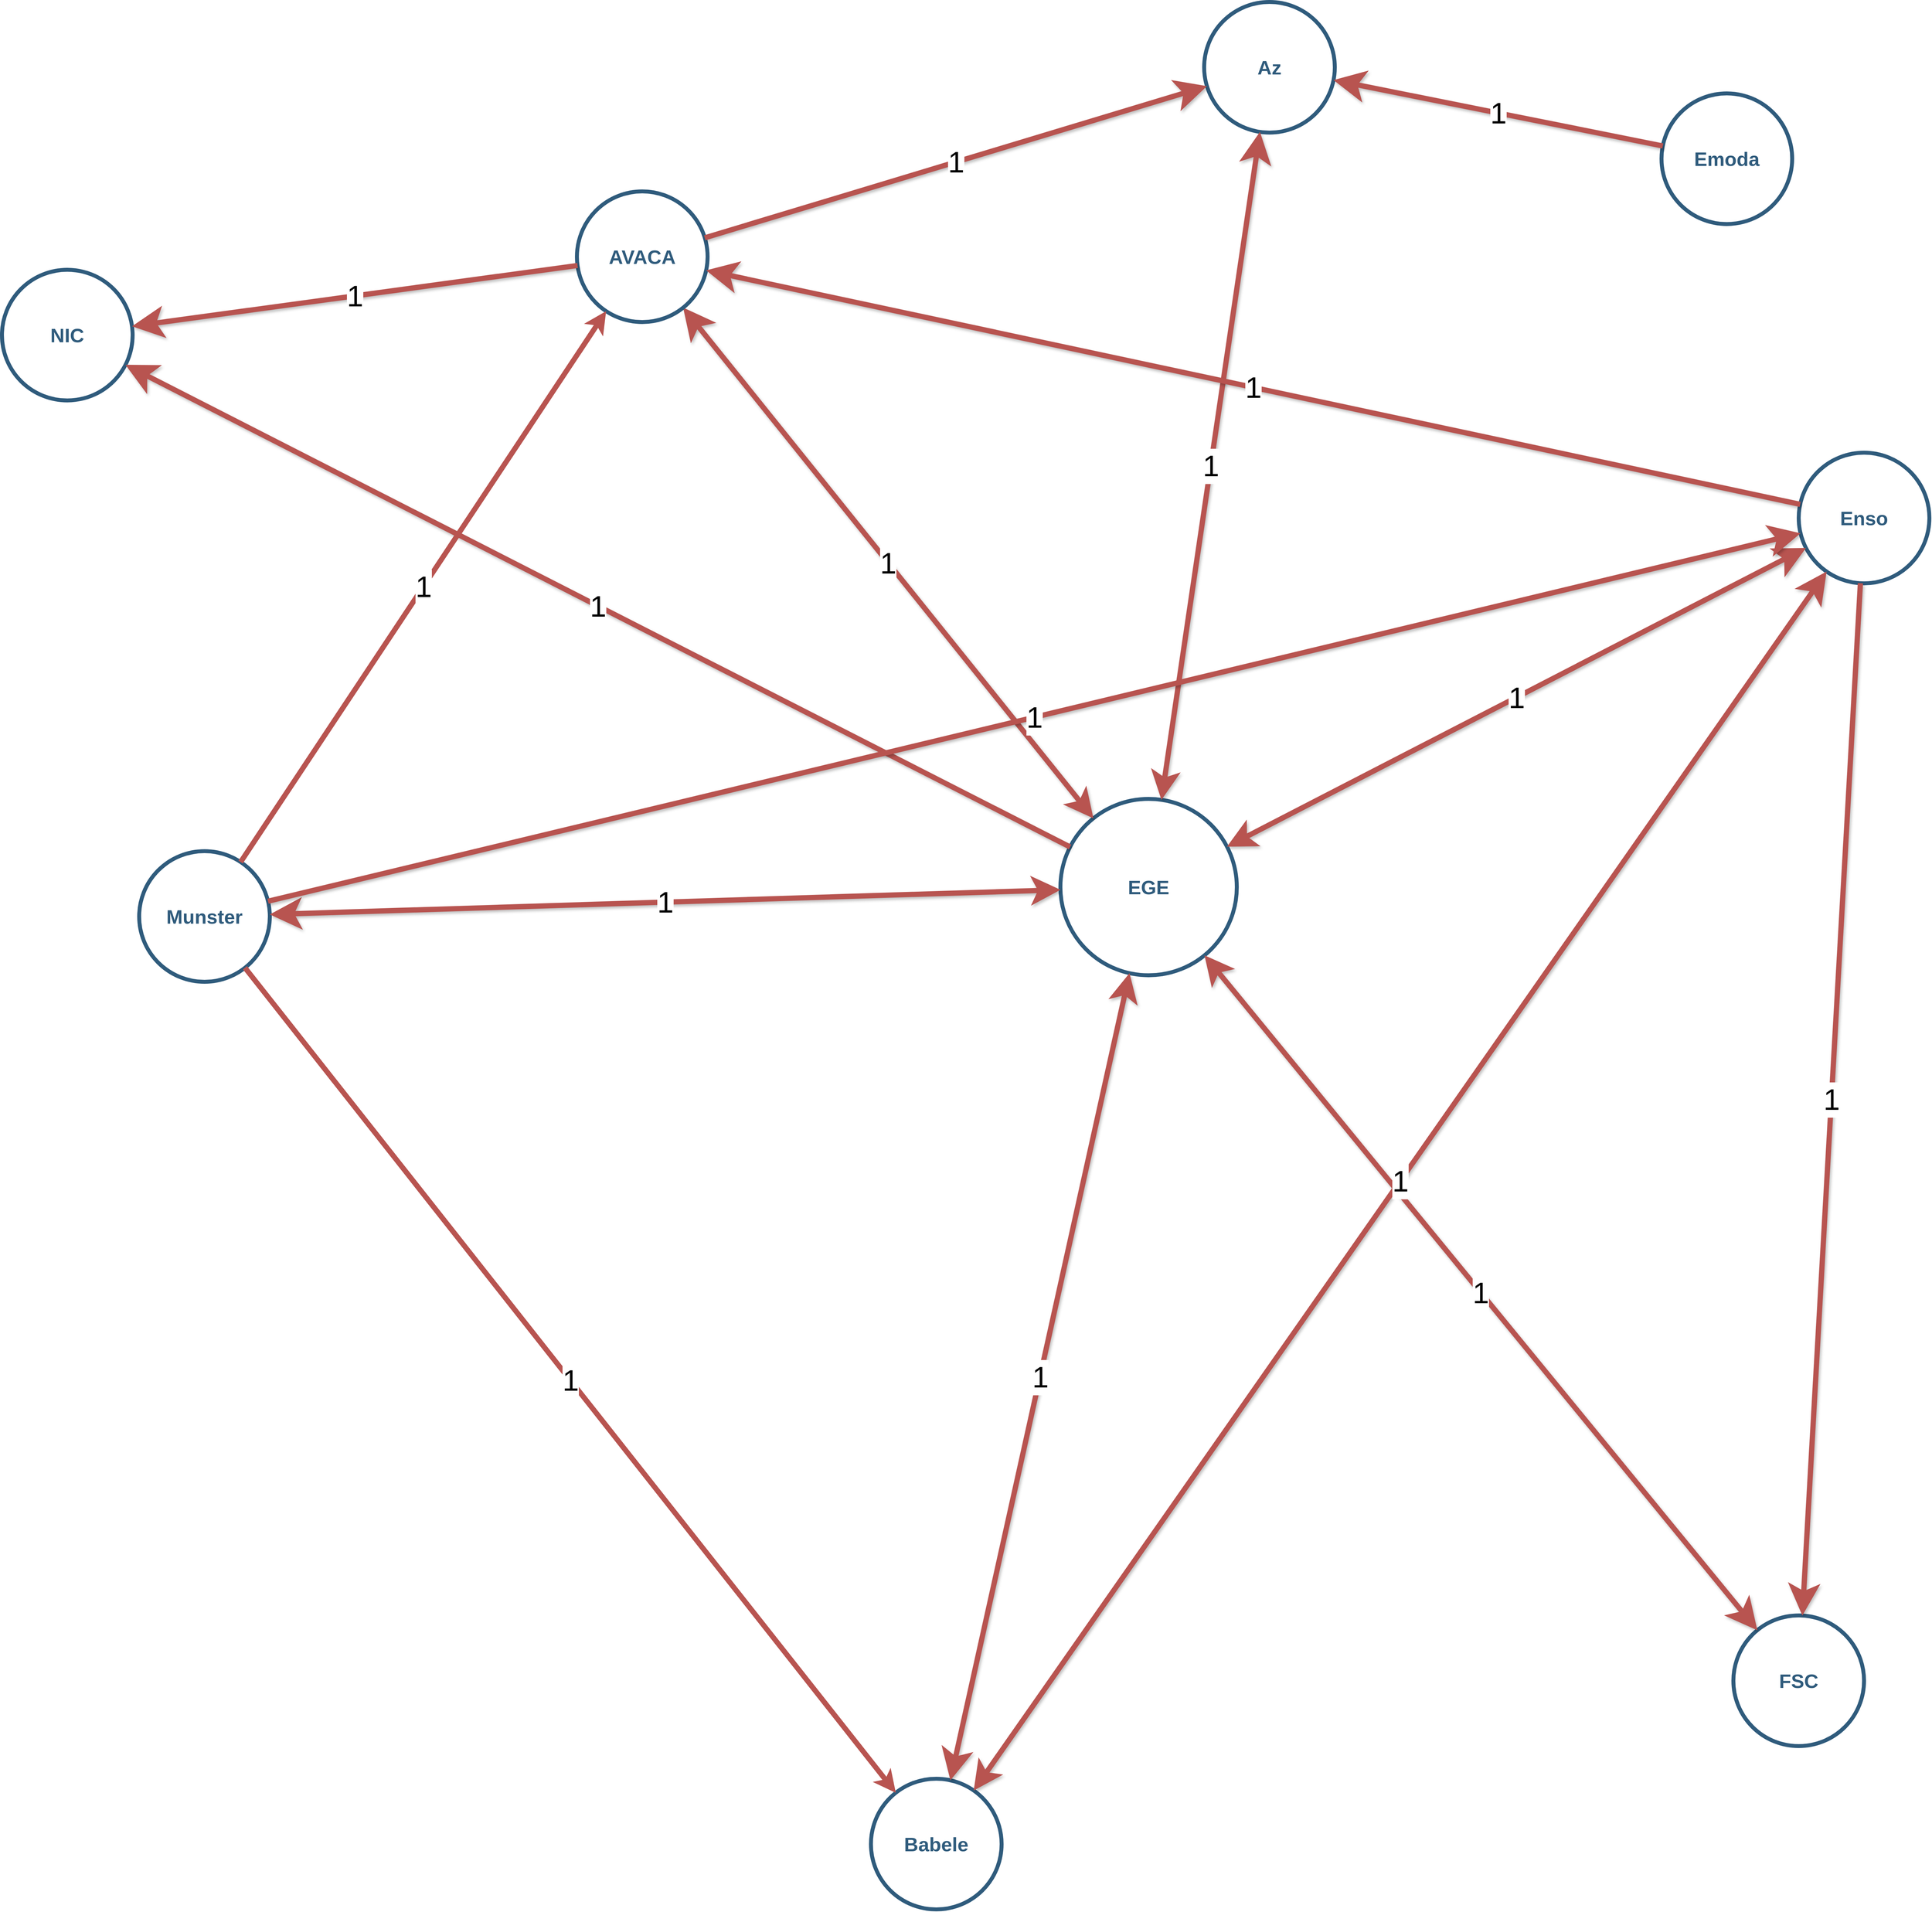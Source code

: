 <mxfile version="16.6.4" type="github">
  <diagram id="W2s8MJLVWpJcEm56MW2T" name="Page-1">
    <mxGraphModel dx="8026" dy="3843" grid="1" gridSize="10" guides="1" tooltips="1" connect="1" arrows="1" fold="1" page="1" pageScale="1" pageWidth="1169" pageHeight="827" math="0" shadow="0">
      <root>
        <mxCell id="0" />
        <mxCell id="1" parent="0" />
        <mxCell id="6P3J1ddqpNdzm3xkEEqz-1" value="EGE" style="ellipse;whiteSpace=wrap;html=1;shadow=0;fontFamily=Helvetica;fontSize=30;fontColor=#2F5B7C;align=center;strokeColor=#2F5B7C;strokeWidth=6;fillColor=#FFFFFF;fontStyle=1;gradientColor=none;rotation=0;" vertex="1" parent="1">
          <mxGeometry x="330" y="450" width="270" height="270" as="geometry" />
        </mxCell>
        <mxCell id="6P3J1ddqpNdzm3xkEEqz-2" value="&lt;font style=&quot;font-size: 45px;&quot;&gt;1&lt;/font&gt;" style="endArrow=classic;html=1;rounded=0;endSize=24;startSize=20;jumpSize=10;strokeWidth=8;fillColor=#f8cecc;strokeColor=#b85450;startArrow=classic;startFill=1;endFill=1;fontSize=45;jumpStyle=none;shadow=1;" edge="1" parent="1" source="6P3J1ddqpNdzm3xkEEqz-1" target="6P3J1ddqpNdzm3xkEEqz-3">
          <mxGeometry width="50" height="50" relative="1" as="geometry">
            <mxPoint x="810" y="420" as="sourcePoint" />
            <mxPoint x="1000" y="220" as="targetPoint" />
          </mxGeometry>
        </mxCell>
        <mxCell id="6P3J1ddqpNdzm3xkEEqz-3" value="AVACA" style="ellipse;whiteSpace=wrap;html=1;shadow=0;fontFamily=Helvetica;fontSize=30;fontColor=#2F5B7C;align=center;strokeColor=#2F5B7C;strokeWidth=6;fillColor=#FFFFFF;fontStyle=1;gradientColor=none;" vertex="1" parent="1">
          <mxGeometry x="-410" y="-480" width="200" height="200" as="geometry" />
        </mxCell>
        <mxCell id="6P3J1ddqpNdzm3xkEEqz-4" value="Az" style="ellipse;whiteSpace=wrap;html=1;shadow=0;fontFamily=Helvetica;fontSize=30;fontColor=#2F5B7C;align=center;strokeColor=#2F5B7C;strokeWidth=6;fillColor=#FFFFFF;fontStyle=1;gradientColor=none;" vertex="1" parent="1">
          <mxGeometry x="550" y="-770" width="200" height="200" as="geometry" />
        </mxCell>
        <mxCell id="6P3J1ddqpNdzm3xkEEqz-5" value="Babele" style="ellipse;whiteSpace=wrap;html=1;shadow=0;fontFamily=Helvetica;fontSize=30;fontColor=#2F5B7C;align=center;strokeColor=#2F5B7C;strokeWidth=6;fillColor=#FFFFFF;fontStyle=1;gradientColor=none;" vertex="1" parent="1">
          <mxGeometry x="40" y="1950" width="200" height="200" as="geometry" />
        </mxCell>
        <mxCell id="6P3J1ddqpNdzm3xkEEqz-6" value="Enso" style="ellipse;whiteSpace=wrap;html=1;shadow=0;fontFamily=Helvetica;fontSize=30;fontColor=#2F5B7C;align=center;strokeColor=#2F5B7C;strokeWidth=6;fillColor=#FFFFFF;fontStyle=1;gradientColor=none;" vertex="1" parent="1">
          <mxGeometry x="1460" y="-80" width="200" height="200" as="geometry" />
        </mxCell>
        <mxCell id="6P3J1ddqpNdzm3xkEEqz-7" value="FSC" style="ellipse;whiteSpace=wrap;html=1;shadow=0;fontFamily=Helvetica;fontSize=30;fontColor=#2F5B7C;align=center;strokeColor=#2F5B7C;strokeWidth=6;fillColor=#FFFFFF;fontStyle=1;gradientColor=none;" vertex="1" parent="1">
          <mxGeometry x="1360" y="1700" width="200" height="200" as="geometry" />
        </mxCell>
        <mxCell id="6P3J1ddqpNdzm3xkEEqz-8" value="Munster" style="ellipse;whiteSpace=wrap;html=1;shadow=0;fontFamily=Helvetica;fontSize=30;fontColor=#2F5B7C;align=center;strokeColor=#2F5B7C;strokeWidth=6;fillColor=#FFFFFF;fontStyle=1;gradientColor=none;" vertex="1" parent="1">
          <mxGeometry x="-1080" y="530" width="200" height="200" as="geometry" />
        </mxCell>
        <mxCell id="6P3J1ddqpNdzm3xkEEqz-9" value="NIC" style="ellipse;whiteSpace=wrap;html=1;shadow=0;fontFamily=Helvetica;fontSize=30;fontColor=#2F5B7C;align=center;strokeColor=#2F5B7C;strokeWidth=6;fillColor=#FFFFFF;fontStyle=1;gradientColor=none;" vertex="1" parent="1">
          <mxGeometry x="-1290" y="-360" width="200" height="200" as="geometry" />
        </mxCell>
        <mxCell id="6P3J1ddqpNdzm3xkEEqz-10" value="&lt;font style=&quot;font-size: 45px;&quot;&gt;1&lt;/font&gt;" style="endArrow=classic;html=1;rounded=0;endSize=24;startSize=20;jumpSize=10;strokeWidth=8;fillColor=#f8cecc;strokeColor=#b85450;startArrow=classic;startFill=1;fontSize=45;jumpStyle=none;shadow=1;" edge="1" parent="1" source="6P3J1ddqpNdzm3xkEEqz-1" target="6P3J1ddqpNdzm3xkEEqz-4">
          <mxGeometry width="50" height="50" relative="1" as="geometry">
            <mxPoint x="880" y="440" as="sourcePoint" />
            <mxPoint x="543.79" y="363.42" as="targetPoint" />
          </mxGeometry>
        </mxCell>
        <mxCell id="6P3J1ddqpNdzm3xkEEqz-11" value="&lt;font style=&quot;font-size: 45px;&quot;&gt;1&lt;/font&gt;" style="endArrow=classic;html=1;rounded=0;endSize=24;startSize=20;jumpSize=10;strokeWidth=8;fillColor=#f8cecc;strokeColor=#b85450;startArrow=classic;startFill=1;endFill=1;fontSize=45;jumpStyle=none;shadow=1;" edge="1" parent="1" source="6P3J1ddqpNdzm3xkEEqz-1" target="6P3J1ddqpNdzm3xkEEqz-8">
          <mxGeometry width="50" height="50" relative="1" as="geometry">
            <mxPoint x="750.001" y="666.121" as="sourcePoint" />
            <mxPoint x="494.25" y="540.0" as="targetPoint" />
          </mxGeometry>
        </mxCell>
        <mxCell id="6P3J1ddqpNdzm3xkEEqz-12" value="&lt;font style=&quot;font-size: 45px;&quot;&gt;1&lt;/font&gt;" style="endArrow=classic;html=1;rounded=0;endSize=24;startSize=20;jumpSize=10;strokeWidth=8;fillColor=#f8cecc;strokeColor=#b85450;startArrow=none;startFill=0;endFill=1;fontSize=45;jumpStyle=none;shadow=1;" edge="1" parent="1" source="6P3J1ddqpNdzm3xkEEqz-1" target="6P3J1ddqpNdzm3xkEEqz-9">
          <mxGeometry width="50" height="50" relative="1" as="geometry">
            <mxPoint x="782.809" y="680.088" as="sourcePoint" />
            <mxPoint x="576.925" y="819.516" as="targetPoint" />
          </mxGeometry>
        </mxCell>
        <mxCell id="6P3J1ddqpNdzm3xkEEqz-13" value="&lt;font style=&quot;font-size: 45px;&quot;&gt;1&lt;/font&gt;" style="endArrow=classic;html=1;rounded=0;endSize=24;startSize=20;jumpSize=10;strokeWidth=8;fillColor=#f8cecc;strokeColor=#b85450;startArrow=classic;startFill=1;endFill=1;fontSize=45;jumpStyle=none;shadow=1;" edge="1" parent="1" source="6P3J1ddqpNdzm3xkEEqz-1" target="6P3J1ddqpNdzm3xkEEqz-7">
          <mxGeometry width="50" height="50" relative="1" as="geometry">
            <mxPoint x="792.809" y="690.088" as="sourcePoint" />
            <mxPoint x="586.925" y="829.516" as="targetPoint" />
          </mxGeometry>
        </mxCell>
        <mxCell id="6P3J1ddqpNdzm3xkEEqz-14" value="&lt;font style=&quot;font-size: 45px;&quot;&gt;1&lt;/font&gt;" style="endArrow=classic;html=1;rounded=0;endSize=24;startSize=20;jumpSize=10;strokeWidth=8;fillColor=#f8cecc;strokeColor=#b85450;startArrow=classic;startFill=1;endFill=1;fontSize=45;jumpStyle=none;shadow=1;" edge="1" parent="1" source="6P3J1ddqpNdzm3xkEEqz-1" target="6P3J1ddqpNdzm3xkEEqz-5">
          <mxGeometry width="50" height="50" relative="1" as="geometry">
            <mxPoint x="1169.999" y="249.998" as="sourcePoint" />
            <mxPoint x="964.115" y="389.426" as="targetPoint" />
          </mxGeometry>
        </mxCell>
        <mxCell id="6P3J1ddqpNdzm3xkEEqz-15" value="&lt;font style=&quot;font-size: 45px;&quot;&gt;1&lt;/font&gt;" style="endArrow=classic;html=1;rounded=0;endSize=24;startSize=20;jumpSize=10;strokeWidth=8;fillColor=#f8cecc;strokeColor=#b85450;startArrow=classic;startFill=1;endFill=1;fontSize=45;jumpStyle=none;shadow=1;" edge="1" parent="1" source="6P3J1ddqpNdzm3xkEEqz-1" target="6P3J1ddqpNdzm3xkEEqz-6">
          <mxGeometry width="50" height="50" relative="1" as="geometry">
            <mxPoint x="1085.889" y="129.998" as="sourcePoint" />
            <mxPoint x="880.005" y="269.426" as="targetPoint" />
          </mxGeometry>
        </mxCell>
        <mxCell id="6P3J1ddqpNdzm3xkEEqz-16" value="&lt;font style=&quot;font-size: 45px;&quot;&gt;1&lt;/font&gt;" style="endArrow=classic;html=1;rounded=0;endSize=24;startSize=20;jumpSize=10;strokeWidth=8;fillColor=#f8cecc;strokeColor=#b85450;startArrow=none;startFill=0;endFill=1;fontSize=45;jumpStyle=none;shadow=1;" edge="1" parent="1" source="6P3J1ddqpNdzm3xkEEqz-3" target="6P3J1ddqpNdzm3xkEEqz-4">
          <mxGeometry width="50" height="50" relative="1" as="geometry">
            <mxPoint x="894.251" y="139.201" as="sourcePoint" />
            <mxPoint x="429.997" y="-10.002" as="targetPoint" />
          </mxGeometry>
        </mxCell>
        <mxCell id="6P3J1ddqpNdzm3xkEEqz-17" value="&lt;font style=&quot;font-size: 45px;&quot;&gt;1&lt;/font&gt;" style="endArrow=classic;html=1;rounded=0;endSize=24;startSize=20;jumpSize=10;strokeWidth=8;fillColor=#f8cecc;strokeColor=#b85450;startArrow=none;startFill=0;endFill=1;fontSize=45;jumpStyle=none;shadow=1;" edge="1" parent="1" source="6P3J1ddqpNdzm3xkEEqz-3" target="6P3J1ddqpNdzm3xkEEqz-9">
          <mxGeometry width="50" height="50" relative="1" as="geometry">
            <mxPoint x="909.541" y="409.541" as="sourcePoint" />
            <mxPoint x="445.287" y="260.338" as="targetPoint" />
          </mxGeometry>
        </mxCell>
        <mxCell id="6P3J1ddqpNdzm3xkEEqz-18" value="&lt;font style=&quot;font-size: 45px;&quot;&gt;1&lt;/font&gt;" style="endArrow=classic;html=1;rounded=0;endSize=24;startSize=20;jumpSize=10;strokeWidth=8;fillColor=#f8cecc;strokeColor=#b85450;startArrow=classic;startFill=1;endFill=1;fontSize=45;jumpStyle=none;shadow=1;" edge="1" parent="1" source="6P3J1ddqpNdzm3xkEEqz-5" target="6P3J1ddqpNdzm3xkEEqz-6">
          <mxGeometry width="50" height="50" relative="1" as="geometry">
            <mxPoint x="1379.999" y="493.181" as="sourcePoint" />
            <mxPoint x="1864.972" y="-79.999" as="targetPoint" />
          </mxGeometry>
        </mxCell>
        <mxCell id="6P3J1ddqpNdzm3xkEEqz-19" value="Emoda" style="ellipse;whiteSpace=wrap;html=1;shadow=0;fontFamily=Helvetica;fontSize=30;fontColor=#2F5B7C;align=center;strokeColor=#2F5B7C;strokeWidth=6;fillColor=#FFFFFF;fontStyle=1;gradientColor=none;" vertex="1" parent="1">
          <mxGeometry x="1250" y="-630" width="200" height="200" as="geometry" />
        </mxCell>
        <mxCell id="6P3J1ddqpNdzm3xkEEqz-20" value="&lt;font style=&quot;font-size: 45px;&quot;&gt;1&lt;/font&gt;" style="endArrow=classic;html=1;rounded=0;endSize=24;startSize=20;jumpSize=10;strokeWidth=8;fillColor=#f8cecc;strokeColor=#b85450;startArrow=none;startFill=0;endFill=1;fontSize=45;jumpStyle=none;shadow=1;" edge="1" parent="1" source="6P3J1ddqpNdzm3xkEEqz-19" target="6P3J1ddqpNdzm3xkEEqz-4">
          <mxGeometry width="50" height="50" relative="1" as="geometry">
            <mxPoint x="1110.01" y="720.08" as="sourcePoint" />
            <mxPoint x="1240" y="1100" as="targetPoint" />
          </mxGeometry>
        </mxCell>
        <mxCell id="6P3J1ddqpNdzm3xkEEqz-21" value="&lt;font style=&quot;font-size: 45px;&quot;&gt;1&lt;/font&gt;" style="endArrow=classic;html=1;rounded=0;endSize=24;startSize=20;jumpSize=10;strokeWidth=8;fillColor=#f8cecc;strokeColor=#b85450;startArrow=none;startFill=0;endFill=1;fontSize=45;jumpStyle=none;shadow=1;" edge="1" parent="1" source="6P3J1ddqpNdzm3xkEEqz-6" target="6P3J1ddqpNdzm3xkEEqz-3">
          <mxGeometry width="50" height="50" relative="1" as="geometry">
            <mxPoint x="1814.755" y="631.169" as="sourcePoint" />
            <mxPoint x="1755.596" y="258.776" as="targetPoint" />
          </mxGeometry>
        </mxCell>
        <mxCell id="6P3J1ddqpNdzm3xkEEqz-22" value="&lt;font style=&quot;font-size: 45px;&quot;&gt;1&lt;/font&gt;" style="endArrow=classic;html=1;rounded=0;endSize=24;startSize=20;jumpSize=10;strokeWidth=8;fillColor=#f8cecc;strokeColor=#b85450;startArrow=none;startFill=0;endFill=1;fontSize=45;jumpStyle=none;shadow=1;" edge="1" parent="1" source="6P3J1ddqpNdzm3xkEEqz-6" target="6P3J1ddqpNdzm3xkEEqz-7">
          <mxGeometry width="50" height="50" relative="1" as="geometry">
            <mxPoint x="1521.651" y="181.904" as="sourcePoint" />
            <mxPoint x="368.328" y="-31.791" as="targetPoint" />
          </mxGeometry>
        </mxCell>
        <mxCell id="6P3J1ddqpNdzm3xkEEqz-23" value="&lt;font style=&quot;font-size: 45px;&quot;&gt;1&lt;/font&gt;" style="endArrow=classic;html=1;rounded=0;endSize=24;startSize=20;jumpSize=10;strokeWidth=8;fillColor=#f8cecc;strokeColor=#b85450;startArrow=none;startFill=0;endFill=1;fontSize=45;jumpStyle=none;shadow=1;" edge="1" parent="1" source="6P3J1ddqpNdzm3xkEEqz-8" target="6P3J1ddqpNdzm3xkEEqz-6">
          <mxGeometry width="50" height="50" relative="1" as="geometry">
            <mxPoint x="311.633" y="40.921" as="sourcePoint" />
            <mxPoint x="828.358" y="1169.083" as="targetPoint" />
          </mxGeometry>
        </mxCell>
        <mxCell id="6P3J1ddqpNdzm3xkEEqz-24" value="&lt;font style=&quot;font-size: 45px;&quot;&gt;1&lt;/font&gt;" style="endArrow=classic;html=1;rounded=0;endSize=9;startSize=9;jumpSize=10;strokeWidth=8;fillColor=#f8cecc;strokeColor=#b85450;startArrow=none;startFill=0;endFill=1;fontSize=45;" edge="1" parent="1" source="6P3J1ddqpNdzm3xkEEqz-8" target="6P3J1ddqpNdzm3xkEEqz-3">
          <mxGeometry width="50" height="50" relative="1" as="geometry">
            <mxPoint x="321.633" y="50.921" as="sourcePoint" />
            <mxPoint x="838.358" y="1179.083" as="targetPoint" />
          </mxGeometry>
        </mxCell>
        <mxCell id="6P3J1ddqpNdzm3xkEEqz-25" value="&lt;font style=&quot;font-size: 45px;&quot;&gt;1&lt;/font&gt;" style="endArrow=classic;html=1;rounded=0;endSize=9;startSize=9;jumpSize=10;strokeWidth=8;fillColor=#f8cecc;strokeColor=#b85450;startArrow=none;startFill=0;endFill=1;fontSize=45;" edge="1" parent="1" source="6P3J1ddqpNdzm3xkEEqz-8" target="6P3J1ddqpNdzm3xkEEqz-5">
          <mxGeometry width="50" height="50" relative="1" as="geometry">
            <mxPoint x="-1180.001" y="1606.927" as="sourcePoint" />
            <mxPoint x="-529.749" y="940.001" as="targetPoint" />
          </mxGeometry>
        </mxCell>
      </root>
    </mxGraphModel>
  </diagram>
</mxfile>
